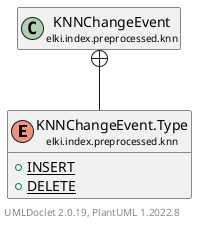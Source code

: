 @startuml
    remove .*\.(Instance|Par|Parameterizer|Factory)$
    set namespaceSeparator none
    hide empty fields
    hide empty methods

    enum "<size:14>KNNChangeEvent.Type\n<size:10>elki.index.preprocessed.knn" as elki.index.preprocessed.knn.KNNChangeEvent.Type [[KNNChangeEvent.Type.html]] {
        {static} +INSERT
        {static} +DELETE
    }

    class "<size:14>KNNChangeEvent\n<size:10>elki.index.preprocessed.knn" as elki.index.preprocessed.knn.KNNChangeEvent [[KNNChangeEvent.html]]

    elki.index.preprocessed.knn.KNNChangeEvent +-- elki.index.preprocessed.knn.KNNChangeEvent.Type

    center footer UMLDoclet 2.0.19, PlantUML 1.2022.8
@enduml
